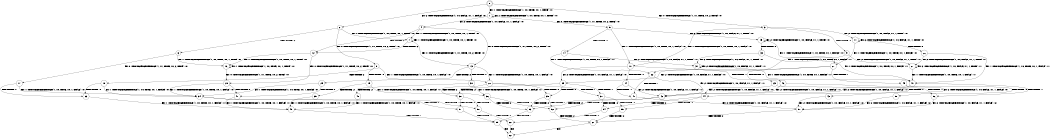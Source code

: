 digraph BCG {
size = "7, 10.5";
center = TRUE;
node [shape = circle];
0 [peripheries = 2];
0 -> 1 [label = "EX !1 !ATOMIC_EXCH_BRANCH (1, +0, TRUE, +0, 1, TRUE) !:0:"];
0 -> 2 [label = "EX !2 !ATOMIC_EXCH_BRANCH (1, +0, FALSE, +1, 1, FALSE) !:0:"];
0 -> 3 [label = "EX !0 !ATOMIC_EXCH_BRANCH (1, +1, TRUE, +0, 2, TRUE) !:0:"];
1 -> 4 [label = "EX !2 !ATOMIC_EXCH_BRANCH (1, +0, FALSE, +1, 1, FALSE) !:0:"];
1 -> 5 [label = "EX !0 !ATOMIC_EXCH_BRANCH (1, +1, TRUE, +0, 2, TRUE) !:0:"];
1 -> 1 [label = "EX !1 !ATOMIC_EXCH_BRANCH (1, +0, TRUE, +0, 1, TRUE) !:0:"];
2 -> 6 [label = "TERMINATE !2"];
2 -> 7 [label = "EX !1 !ATOMIC_EXCH_BRANCH (1, +0, TRUE, +0, 1, TRUE) !:0:"];
2 -> 8 [label = "EX !0 !ATOMIC_EXCH_BRANCH (1, +1, TRUE, +0, 2, TRUE) !:0:"];
3 -> 9 [label = "TERMINATE !0"];
3 -> 10 [label = "EX !1 !ATOMIC_EXCH_BRANCH (1, +0, TRUE, +0, 1, FALSE) !:0:"];
3 -> 11 [label = "EX !2 !ATOMIC_EXCH_BRANCH (1, +0, FALSE, +1, 1, TRUE) !:0:"];
4 -> 12 [label = "TERMINATE !2"];
4 -> 13 [label = "EX !0 !ATOMIC_EXCH_BRANCH (1, +1, TRUE, +0, 2, TRUE) !:0:"];
4 -> 7 [label = "EX !1 !ATOMIC_EXCH_BRANCH (1, +0, TRUE, +0, 1, TRUE) !:0:"];
5 -> 14 [label = "TERMINATE !0"];
5 -> 15 [label = "EX !2 !ATOMIC_EXCH_BRANCH (1, +0, FALSE, +1, 1, TRUE) !:0:"];
5 -> 10 [label = "EX !1 !ATOMIC_EXCH_BRANCH (1, +0, TRUE, +0, 1, FALSE) !:0:"];
6 -> 16 [label = "EX !1 !ATOMIC_EXCH_BRANCH (1, +0, TRUE, +0, 1, TRUE) !:0:"];
6 -> 17 [label = "EX !0 !ATOMIC_EXCH_BRANCH (1, +1, TRUE, +0, 2, TRUE) !:0:"];
7 -> 12 [label = "TERMINATE !2"];
7 -> 13 [label = "EX !0 !ATOMIC_EXCH_BRANCH (1, +1, TRUE, +0, 2, TRUE) !:0:"];
7 -> 7 [label = "EX !1 !ATOMIC_EXCH_BRANCH (1, +0, TRUE, +0, 1, TRUE) !:0:"];
8 -> 18 [label = "TERMINATE !2"];
8 -> 19 [label = "TERMINATE !0"];
8 -> 20 [label = "EX !1 !ATOMIC_EXCH_BRANCH (1, +0, TRUE, +0, 1, FALSE) !:0:"];
9 -> 21 [label = "EX !2 !ATOMIC_EXCH_BRANCH (1, +0, FALSE, +1, 1, TRUE) !:1:"];
9 -> 22 [label = "EX !1 !ATOMIC_EXCH_BRANCH (1, +0, TRUE, +0, 1, FALSE) !:1:"];
10 -> 23 [label = "TERMINATE !1"];
10 -> 24 [label = "TERMINATE !0"];
10 -> 25 [label = "EX !2 !ATOMIC_EXCH_BRANCH (1, +0, FALSE, +1, 1, FALSE) !:0:"];
11 -> 26 [label = "TERMINATE !0"];
11 -> 27 [label = "EX !1 !ATOMIC_EXCH_BRANCH (1, +0, TRUE, +0, 1, FALSE) !:0:"];
11 -> 11 [label = "EX !2 !ATOMIC_EXCH_BRANCH (1, +0, FALSE, +1, 1, TRUE) !:0:"];
12 -> 28 [label = "EX !0 !ATOMIC_EXCH_BRANCH (1, +1, TRUE, +0, 2, TRUE) !:0:"];
12 -> 16 [label = "EX !1 !ATOMIC_EXCH_BRANCH (1, +0, TRUE, +0, 1, TRUE) !:0:"];
13 -> 29 [label = "TERMINATE !2"];
13 -> 30 [label = "TERMINATE !0"];
13 -> 20 [label = "EX !1 !ATOMIC_EXCH_BRANCH (1, +0, TRUE, +0, 1, FALSE) !:0:"];
14 -> 31 [label = "EX !2 !ATOMIC_EXCH_BRANCH (1, +0, FALSE, +1, 1, TRUE) !:1:"];
14 -> 22 [label = "EX !1 !ATOMIC_EXCH_BRANCH (1, +0, TRUE, +0, 1, FALSE) !:1:"];
15 -> 32 [label = "TERMINATE !0"];
15 -> 15 [label = "EX !2 !ATOMIC_EXCH_BRANCH (1, +0, FALSE, +1, 1, TRUE) !:0:"];
15 -> 27 [label = "EX !1 !ATOMIC_EXCH_BRANCH (1, +0, TRUE, +0, 1, FALSE) !:0:"];
16 -> 28 [label = "EX !0 !ATOMIC_EXCH_BRANCH (1, +1, TRUE, +0, 2, TRUE) !:0:"];
16 -> 16 [label = "EX !1 !ATOMIC_EXCH_BRANCH (1, +0, TRUE, +0, 1, TRUE) !:0:"];
17 -> 33 [label = "TERMINATE !0"];
17 -> 34 [label = "EX !1 !ATOMIC_EXCH_BRANCH (1, +0, TRUE, +0, 1, FALSE) !:0:"];
18 -> 33 [label = "TERMINATE !0"];
18 -> 34 [label = "EX !1 !ATOMIC_EXCH_BRANCH (1, +0, TRUE, +0, 1, FALSE) !:0:"];
19 -> 35 [label = "TERMINATE !2"];
19 -> 36 [label = "EX !1 !ATOMIC_EXCH_BRANCH (1, +0, TRUE, +0, 1, FALSE) !:1:"];
20 -> 37 [label = "TERMINATE !1"];
20 -> 38 [label = "TERMINATE !2"];
20 -> 39 [label = "TERMINATE !0"];
21 -> 40 [label = "EX !1 !ATOMIC_EXCH_BRANCH (1, +0, TRUE, +0, 1, FALSE) !:1:"];
21 -> 21 [label = "EX !2 !ATOMIC_EXCH_BRANCH (1, +0, FALSE, +1, 1, TRUE) !:1:"];
22 -> 41 [label = "TERMINATE !1"];
22 -> 42 [label = "EX !2 !ATOMIC_EXCH_BRANCH (1, +0, FALSE, +1, 1, FALSE) !:1:"];
23 -> 43 [label = "TERMINATE !0"];
23 -> 44 [label = "EX !2 !ATOMIC_EXCH_BRANCH (1, +0, FALSE, +1, 1, FALSE) !:0:"];
24 -> 41 [label = "TERMINATE !1"];
24 -> 42 [label = "EX !2 !ATOMIC_EXCH_BRANCH (1, +0, FALSE, +1, 1, FALSE) !:1:"];
25 -> 37 [label = "TERMINATE !1"];
25 -> 38 [label = "TERMINATE !2"];
25 -> 39 [label = "TERMINATE !0"];
26 -> 40 [label = "EX !1 !ATOMIC_EXCH_BRANCH (1, +0, TRUE, +0, 1, FALSE) !:1:"];
26 -> 21 [label = "EX !2 !ATOMIC_EXCH_BRANCH (1, +0, FALSE, +1, 1, TRUE) !:1:"];
27 -> 45 [label = "TERMINATE !1"];
27 -> 46 [label = "TERMINATE !0"];
27 -> 25 [label = "EX !2 !ATOMIC_EXCH_BRANCH (1, +0, FALSE, +1, 1, FALSE) !:0:"];
28 -> 47 [label = "TERMINATE !0"];
28 -> 34 [label = "EX !1 !ATOMIC_EXCH_BRANCH (1, +0, TRUE, +0, 1, FALSE) !:0:"];
29 -> 47 [label = "TERMINATE !0"];
29 -> 34 [label = "EX !1 !ATOMIC_EXCH_BRANCH (1, +0, TRUE, +0, 1, FALSE) !:0:"];
30 -> 48 [label = "TERMINATE !2"];
30 -> 36 [label = "EX !1 !ATOMIC_EXCH_BRANCH (1, +0, TRUE, +0, 1, FALSE) !:1:"];
31 -> 31 [label = "EX !2 !ATOMIC_EXCH_BRANCH (1, +0, FALSE, +1, 1, TRUE) !:1:"];
31 -> 40 [label = "EX !1 !ATOMIC_EXCH_BRANCH (1, +0, TRUE, +0, 1, FALSE) !:1:"];
32 -> 31 [label = "EX !2 !ATOMIC_EXCH_BRANCH (1, +0, FALSE, +1, 1, TRUE) !:1:"];
32 -> 40 [label = "EX !1 !ATOMIC_EXCH_BRANCH (1, +0, TRUE, +0, 1, FALSE) !:1:"];
33 -> 49 [label = "EX !1 !ATOMIC_EXCH_BRANCH (1, +0, TRUE, +0, 1, FALSE) !:1:"];
34 -> 50 [label = "TERMINATE !1"];
34 -> 51 [label = "TERMINATE !0"];
35 -> 49 [label = "EX !1 !ATOMIC_EXCH_BRANCH (1, +0, TRUE, +0, 1, FALSE) !:1:"];
36 -> 52 [label = "TERMINATE !1"];
36 -> 53 [label = "TERMINATE !2"];
37 -> 54 [label = "TERMINATE !2"];
37 -> 55 [label = "TERMINATE !0"];
38 -> 50 [label = "TERMINATE !1"];
38 -> 51 [label = "TERMINATE !0"];
39 -> 52 [label = "TERMINATE !1"];
39 -> 53 [label = "TERMINATE !2"];
40 -> 56 [label = "TERMINATE !1"];
40 -> 42 [label = "EX !2 !ATOMIC_EXCH_BRANCH (1, +0, FALSE, +1, 1, FALSE) !:1:"];
41 -> 57 [label = "EX !2 !ATOMIC_EXCH_BRANCH (1, +0, FALSE, +1, 1, FALSE) !:2:"];
42 -> 52 [label = "TERMINATE !1"];
42 -> 53 [label = "TERMINATE !2"];
43 -> 57 [label = "EX !2 !ATOMIC_EXCH_BRANCH (1, +0, FALSE, +1, 1, FALSE) !:2:"];
44 -> 54 [label = "TERMINATE !2"];
44 -> 55 [label = "TERMINATE !0"];
45 -> 58 [label = "TERMINATE !0"];
45 -> 44 [label = "EX !2 !ATOMIC_EXCH_BRANCH (1, +0, FALSE, +1, 1, FALSE) !:0:"];
46 -> 56 [label = "TERMINATE !1"];
46 -> 42 [label = "EX !2 !ATOMIC_EXCH_BRANCH (1, +0, FALSE, +1, 1, FALSE) !:1:"];
47 -> 49 [label = "EX !1 !ATOMIC_EXCH_BRANCH (1, +0, TRUE, +0, 1, FALSE) !:1:"];
48 -> 49 [label = "EX !1 !ATOMIC_EXCH_BRANCH (1, +0, TRUE, +0, 1, FALSE) !:1:"];
49 -> 59 [label = "TERMINATE !1"];
50 -> 60 [label = "TERMINATE !0"];
51 -> 59 [label = "TERMINATE !1"];
52 -> 61 [label = "TERMINATE !2"];
53 -> 59 [label = "TERMINATE !1"];
54 -> 60 [label = "TERMINATE !0"];
55 -> 61 [label = "TERMINATE !2"];
56 -> 57 [label = "EX !2 !ATOMIC_EXCH_BRANCH (1, +0, FALSE, +1, 1, FALSE) !:2:"];
57 -> 61 [label = "TERMINATE !2"];
58 -> 57 [label = "EX !2 !ATOMIC_EXCH_BRANCH (1, +0, FALSE, +1, 1, FALSE) !:2:"];
59 -> 62 [label = "exit"];
60 -> 62 [label = "exit"];
61 -> 62 [label = "exit"];
}
